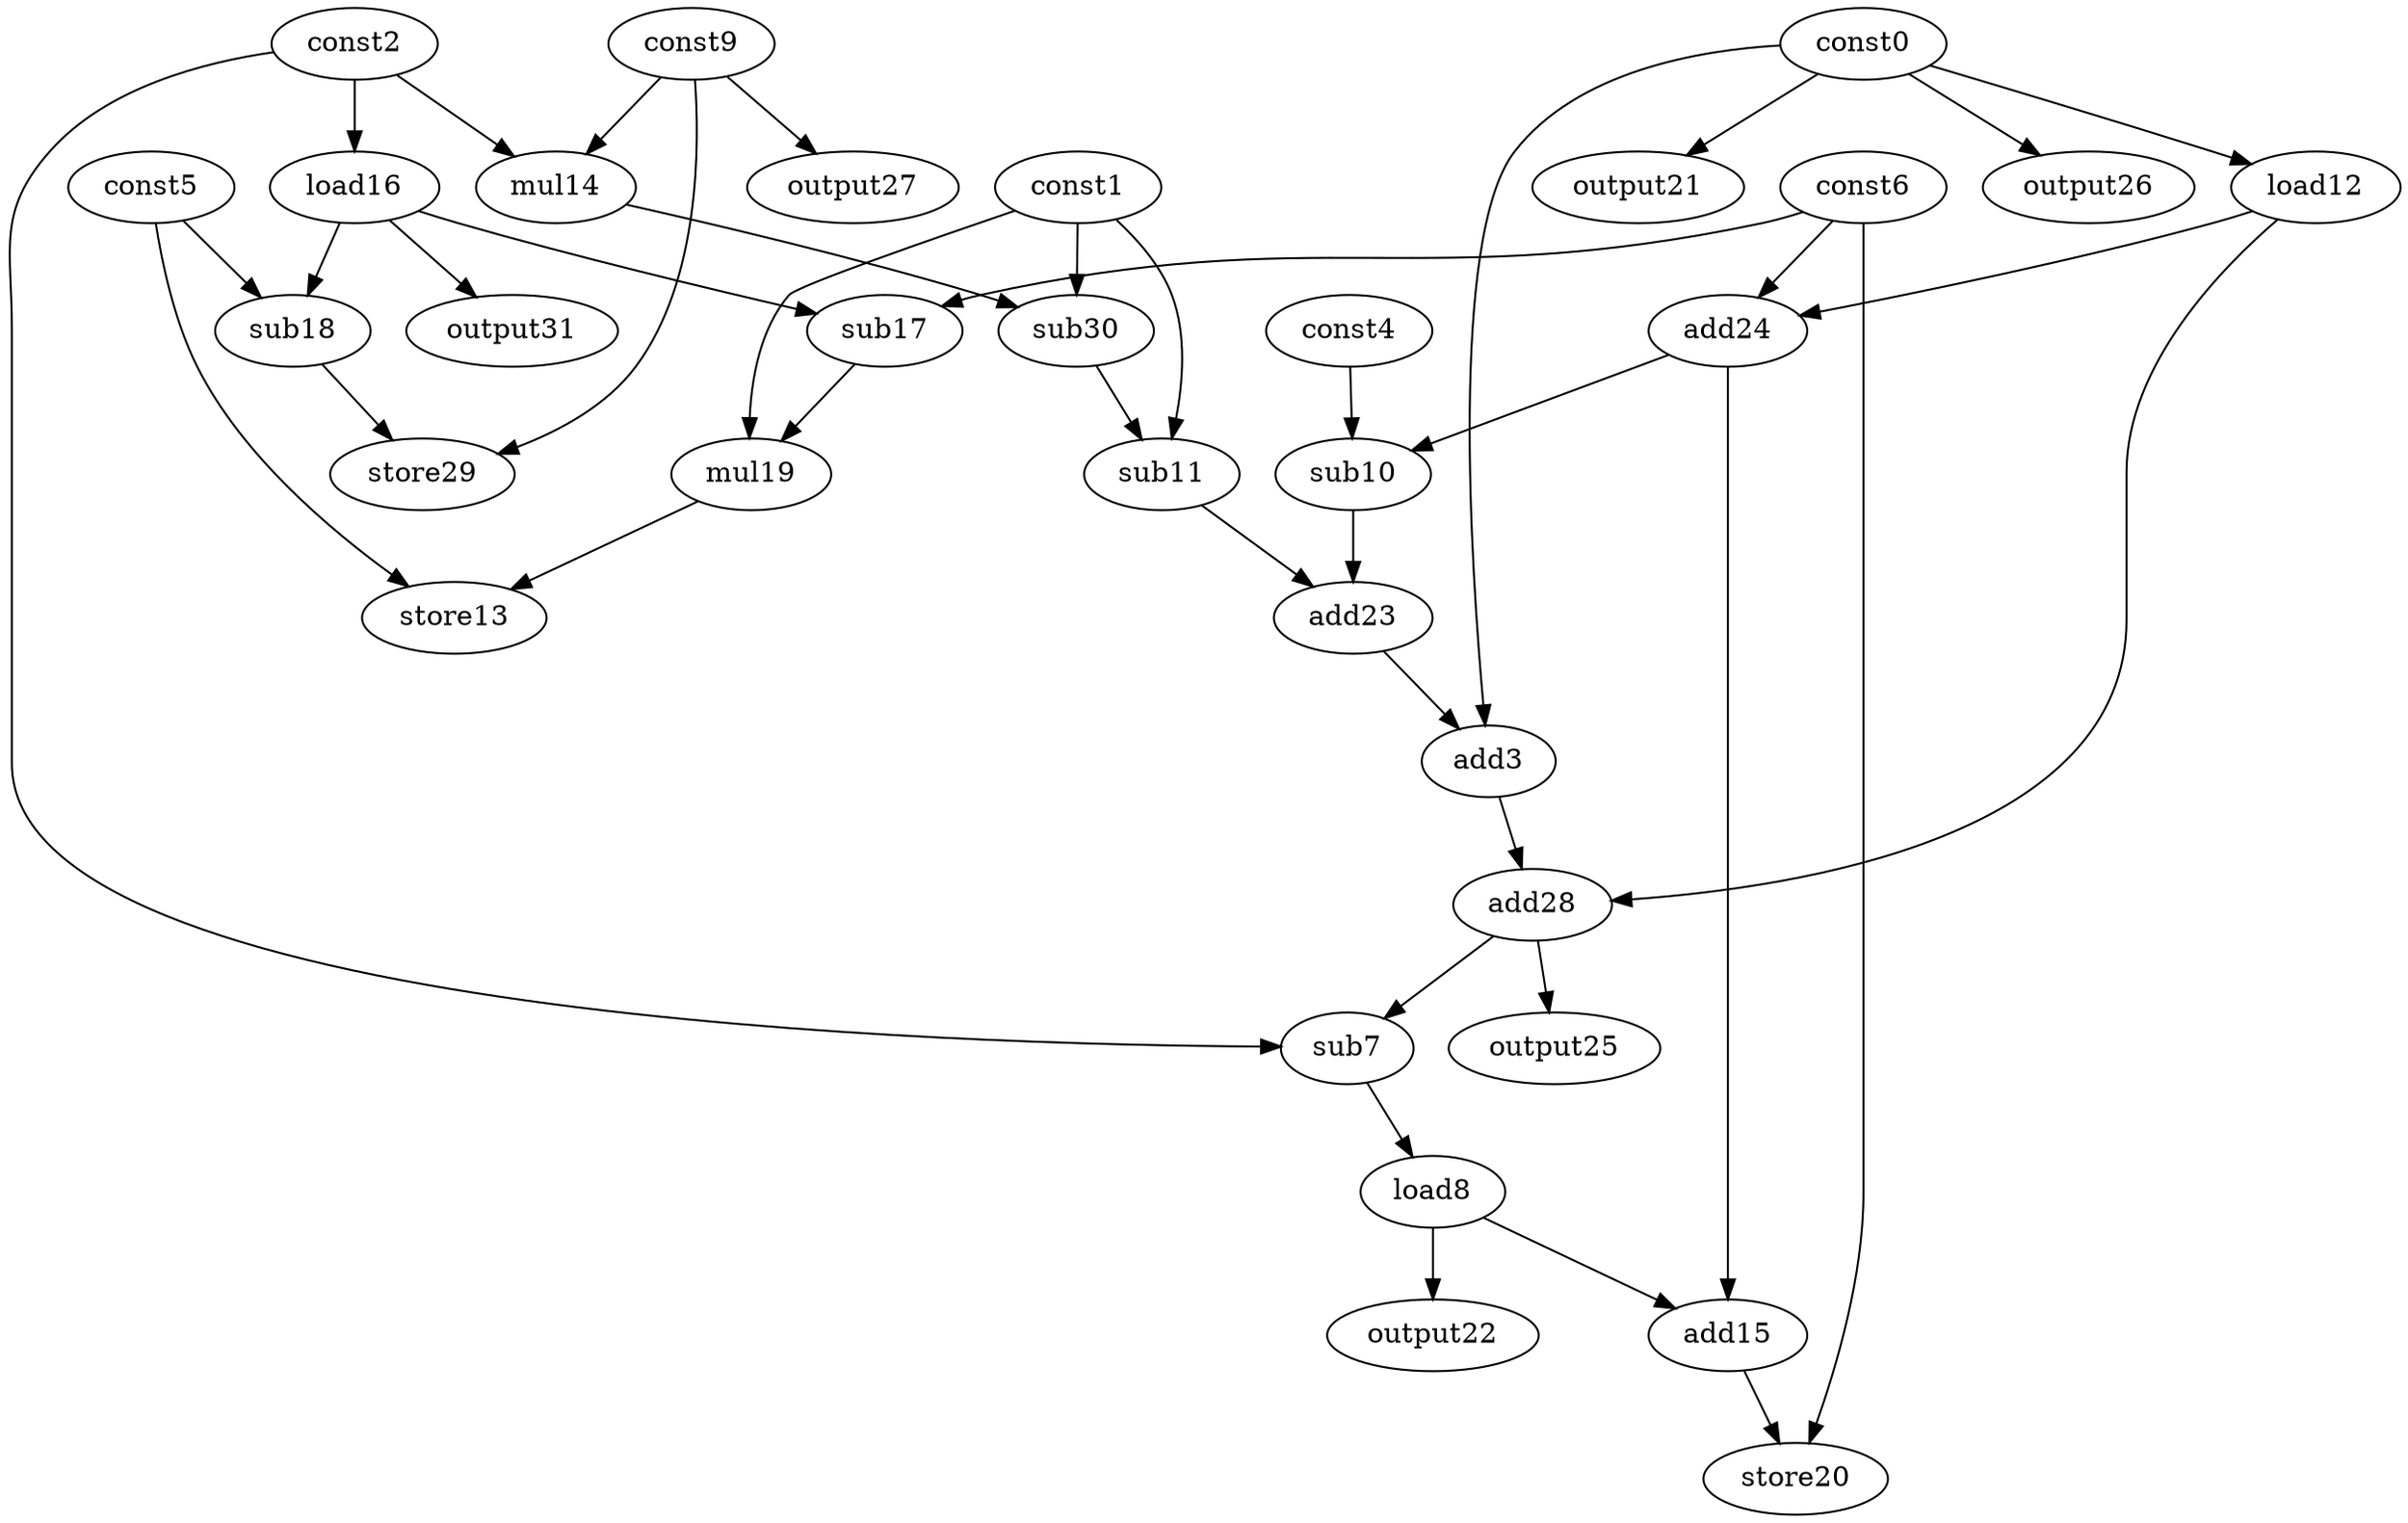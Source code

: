 digraph G { 
const0[opcode=const]; 
const1[opcode=const]; 
const2[opcode=const]; 
add3[opcode=add]; 
const4[opcode=const]; 
const5[opcode=const]; 
const6[opcode=const]; 
sub7[opcode=sub]; 
load8[opcode=load]; 
const9[opcode=const]; 
sub10[opcode=sub]; 
sub11[opcode=sub]; 
load12[opcode=load]; 
store13[opcode=store]; 
mul14[opcode=mul]; 
add15[opcode=add]; 
load16[opcode=load]; 
sub17[opcode=sub]; 
sub18[opcode=sub]; 
mul19[opcode=mul]; 
store20[opcode=store]; 
output21[opcode=output]; 
output22[opcode=output]; 
add23[opcode=add]; 
add24[opcode=add]; 
output25[opcode=output]; 
output26[opcode=output]; 
output27[opcode=output]; 
add28[opcode=add]; 
store29[opcode=store]; 
sub30[opcode=sub]; 
output31[opcode=output]; 
const0->load12[operand=0];
const9->mul14[operand=0];
const2->mul14[operand=1];
const2->load16[operand=0];
const0->output21[operand=0];
const0->output26[operand=0];
const9->output27[operand=0];
load16->sub17[operand=0];
const6->sub17[operand=1];
load16->sub18[operand=0];
const5->sub18[operand=1];
load12->add24[operand=0];
const6->add24[operand=1];
const1->sub30[operand=0];
mul14->sub30[operand=1];
load16->output31[operand=0];
add24->sub10[operand=0];
const4->sub10[operand=1];
const1->sub11[operand=0];
sub30->sub11[operand=1];
sub17->mul19[operand=0];
const1->mul19[operand=1];
const9->store29[operand=0];
sub18->store29[operand=1];
mul19->store13[operand=0];
const5->store13[operand=1];
sub10->add23[operand=0];
sub11->add23[operand=1];
const0->add3[operand=0];
add23->add3[operand=1];
add3->add28[operand=0];
load12->add28[operand=1];
const2->sub7[operand=0];
add28->sub7[operand=1];
add28->output25[operand=0];
sub7->load8[operand=0];
add24->add15[operand=0];
load8->add15[operand=1];
load8->output22[operand=0];
const6->store20[operand=0];
add15->store20[operand=1];
}
